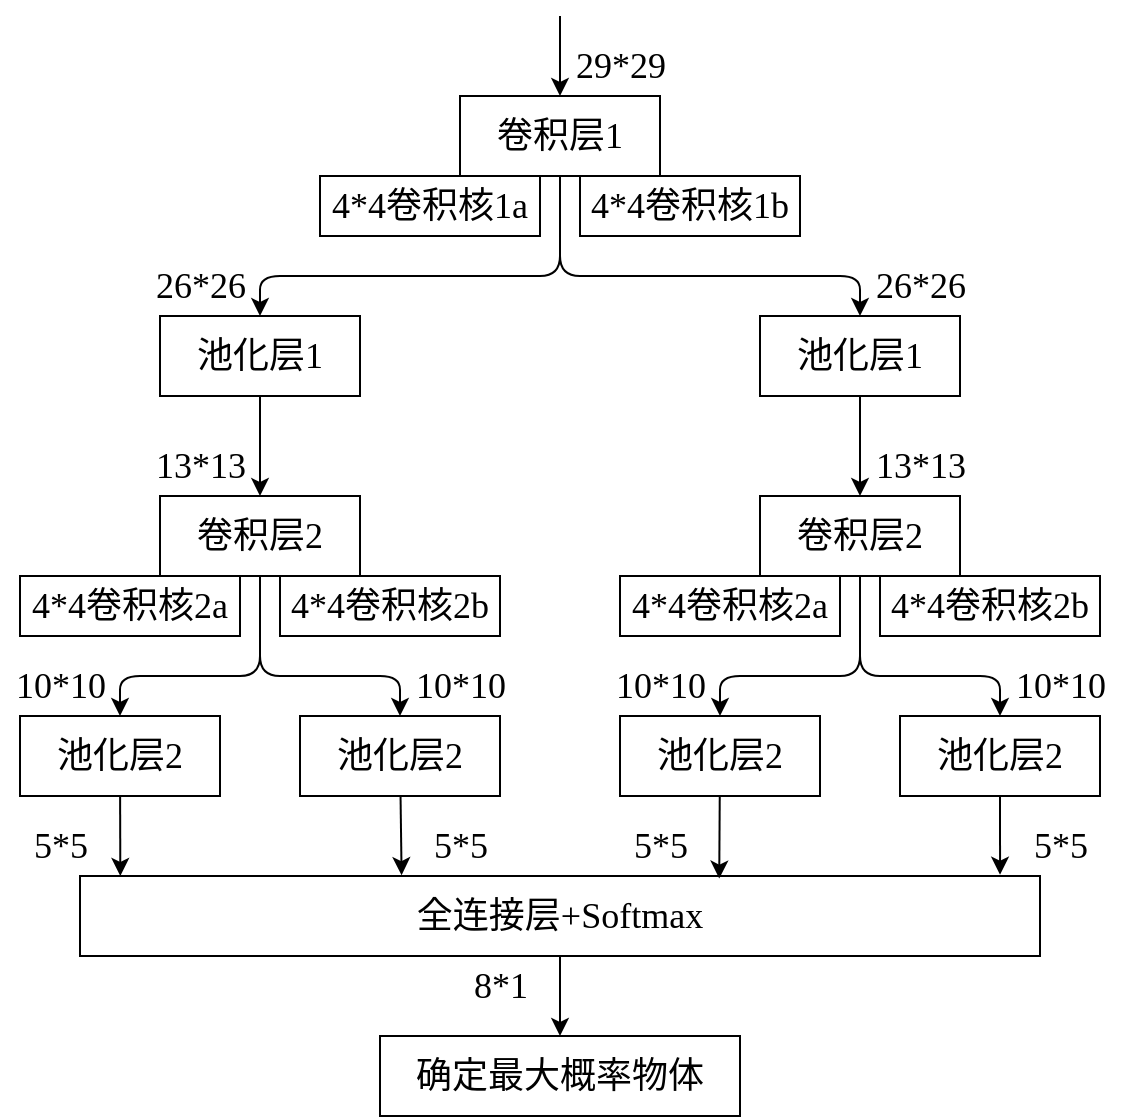<mxfile scale="10" border="0">
    <diagram id="Jf5RHwIwj3P055EiEldz" name="第 1 页">
        <mxGraphModel dx="801" dy="453" grid="1" gridSize="10" guides="1" tooltips="1" connect="1" arrows="1" fold="1" page="1" pageScale="1" pageWidth="1169" pageHeight="1654" math="0" shadow="0">
            <root>
                <mxCell id="0"/>
                <mxCell id="1" parent="0"/>
                <mxCell id="2010" style="edgeStyle=none;html=1;entryX=0.5;entryY=0;entryDx=0;entryDy=0;fontFamily=Times New Roman;fontSize=18;" parent="1" source="2004" target="2006" edge="1">
                    <mxGeometry relative="1" as="geometry">
                        <Array as="points">
                            <mxPoint x="680" y="580"/>
                            <mxPoint x="680" y="610"/>
                            <mxPoint x="530" y="610"/>
                        </Array>
                    </mxGeometry>
                </mxCell>
                <mxCell id="2058" style="edgeStyle=none;html=1;entryX=0.5;entryY=0;entryDx=0;entryDy=0;fontFamily=Times New Roman;fontSource=https%3A%2F%2Ffonts.googleapis.com%2Fcss%3Ffamily%3D%25E5%25AE%258B%25E4%25BD%2593;fontSize=18;" parent="1" source="2004" target="2035" edge="1">
                    <mxGeometry relative="1" as="geometry">
                        <Array as="points">
                            <mxPoint x="680" y="610"/>
                            <mxPoint x="830" y="610"/>
                        </Array>
                    </mxGeometry>
                </mxCell>
                <mxCell id="2004" value="&lt;font data-font-src=&quot;https://fonts.googleapis.com/css?family=%E5%AE%8B%E4%BD%93&quot;&gt;卷积层&lt;/font&gt;&lt;span style=&quot;font-family: &amp;#34;times new roman&amp;#34;&quot;&gt;1&lt;/span&gt;" style="rounded=0;whiteSpace=wrap;html=1;fontFamily=宋体;fontSource=https%3A%2F%2Ffonts.googleapis.com%2Fcss%3Ffamily%3D%25E5%25AE%258B%25E4%25BD%2593;fontSize=18;fillColor=#FFFFFF;" parent="1" vertex="1">
                    <mxGeometry x="630" y="520" width="100" height="40" as="geometry"/>
                </mxCell>
                <mxCell id="2006" value="池化层&lt;span style=&quot;font-family: &amp;#34;times new roman&amp;#34;&quot;&gt;1&lt;/span&gt;" style="rounded=0;whiteSpace=wrap;html=1;fontFamily=宋体;fontSource=https%3A%2F%2Ffonts.googleapis.com%2Fcss%3Ffamily%3D%25E5%25AE%258B%25E4%25BD%2593;fontSize=18;fillColor=#FFFFFF;" parent="1" vertex="1">
                    <mxGeometry x="480" y="630" width="100" height="40" as="geometry"/>
                </mxCell>
                <mxCell id="2007" value="&lt;font data-font-src=&quot;https://fonts.googleapis.com/css?family=%E5%AE%8B%E4%BD%93&quot;&gt;&lt;font face=&quot;Times New Roman&quot;&gt;4*4&lt;/font&gt;卷积核&lt;font face=&quot;Times New Roman&quot;&gt;1a&lt;/font&gt;&lt;br&gt;&lt;/font&gt;" style="rounded=0;whiteSpace=wrap;html=1;fontFamily=宋体;fontSource=https%3A%2F%2Ffonts.googleapis.com%2Fcss%3Ffamily%3D%25E5%25AE%258B%25E4%25BD%2593;fontSize=18;fillColor=#FFFFFF;" parent="1" vertex="1">
                    <mxGeometry x="560" y="560" width="110" height="30" as="geometry"/>
                </mxCell>
                <mxCell id="2008" value="" style="endArrow=classic;html=1;fontFamily=宋体;fontSource=https%3A%2F%2Ffonts.googleapis.com%2Fcss%3Ffamily%3D%25E5%25AE%258B%25E4%25BD%2593;fontSize=18;entryX=0.5;entryY=0;entryDx=0;entryDy=0;" parent="1" target="2004" edge="1">
                    <mxGeometry width="50" height="50" relative="1" as="geometry">
                        <mxPoint x="680" y="480" as="sourcePoint"/>
                        <mxPoint x="750" y="520" as="targetPoint"/>
                    </mxGeometry>
                </mxCell>
                <mxCell id="2009" value="&lt;span style=&quot;font-family: &amp;#34;times new roman&amp;#34;&quot;&gt;29*29&lt;/span&gt;" style="text;html=1;align=center;verticalAlign=middle;resizable=0;points=[];autosize=1;strokeColor=none;fillColor=none;fontSize=18;fontFamily=宋体;" parent="1" vertex="1">
                    <mxGeometry x="680" y="490" width="60" height="30" as="geometry"/>
                </mxCell>
                <mxCell id="2011" value="&lt;span style=&quot;font-family: &amp;#34;times new roman&amp;#34;&quot;&gt;26*26&lt;/span&gt;" style="text;html=1;align=center;verticalAlign=middle;resizable=0;points=[];autosize=1;strokeColor=none;fillColor=none;fontSize=18;fontFamily=宋体;" parent="1" vertex="1">
                    <mxGeometry x="470" y="600" width="60" height="30" as="geometry"/>
                </mxCell>
                <mxCell id="2012" style="edgeStyle=none;html=1;entryX=0.5;entryY=0;entryDx=0;entryDy=0;fontFamily=Times New Roman;fontSize=18;" parent="1" source="2013" target="2014" edge="1">
                    <mxGeometry relative="1" as="geometry">
                        <Array as="points">
                            <mxPoint x="530" y="810"/>
                            <mxPoint x="460" y="810"/>
                        </Array>
                    </mxGeometry>
                </mxCell>
                <mxCell id="2021" style="edgeStyle=none;html=1;entryX=0.5;entryY=0;entryDx=0;entryDy=0;fontFamily=Times New Roman;fontSize=18;" parent="1" source="2013" target="2020" edge="1">
                    <mxGeometry relative="1" as="geometry">
                        <Array as="points">
                            <mxPoint x="530" y="810"/>
                            <mxPoint x="600" y="810"/>
                        </Array>
                    </mxGeometry>
                </mxCell>
                <mxCell id="2013" value="&lt;font data-font-src=&quot;https://fonts.googleapis.com/css?family=%E5%AE%8B%E4%BD%93&quot;&gt;卷积层&lt;/font&gt;&lt;span style=&quot;font-family: &amp;#34;times new roman&amp;#34;&quot;&gt;2&lt;/span&gt;" style="rounded=0;whiteSpace=wrap;html=1;fontFamily=宋体;fontSource=https%3A%2F%2Ffonts.googleapis.com%2Fcss%3Ffamily%3D%25E5%25AE%258B%25E4%25BD%2593;fontSize=18;fillColor=#FFFFFF;" parent="1" vertex="1">
                    <mxGeometry x="480" y="720" width="100" height="40" as="geometry"/>
                </mxCell>
                <mxCell id="2063" style="edgeStyle=none;html=1;entryX=0.042;entryY=0;entryDx=0;entryDy=0;entryPerimeter=0;fontFamily=Times New Roman;fontSource=https%3A%2F%2Ffonts.googleapis.com%2Fcss%3Ffamily%3D%25E5%25AE%258B%25E4%25BD%2593;fontSize=18;" parent="1" source="2014" target="2023" edge="1">
                    <mxGeometry relative="1" as="geometry"/>
                </mxCell>
                <mxCell id="2014" value="池化层&lt;span style=&quot;font-family: &amp;#34;times new roman&amp;#34;&quot;&gt;2&lt;/span&gt;" style="rounded=0;whiteSpace=wrap;html=1;fontFamily=宋体;fontSource=https%3A%2F%2Ffonts.googleapis.com%2Fcss%3Ffamily%3D%25E5%25AE%258B%25E4%25BD%2593;fontSize=18;fillColor=#FFFFFF;" parent="1" vertex="1">
                    <mxGeometry x="410" y="830" width="100" height="40" as="geometry"/>
                </mxCell>
                <mxCell id="2015" value="&lt;font data-font-src=&quot;https://fonts.googleapis.com/css?family=%E5%AE%8B%E4%BD%93&quot;&gt;&lt;span style=&quot;font-family: &amp;#34;times new roman&amp;#34;&quot;&gt;4*4&lt;/span&gt;卷积核&lt;font face=&quot;Times New Roman&quot;&gt;2b&lt;/font&gt;&lt;br&gt;&lt;/font&gt;" style="rounded=0;whiteSpace=wrap;html=1;fontFamily=宋体;fontSource=https%3A%2F%2Ffonts.googleapis.com%2Fcss%3Ffamily%3D%25E5%25AE%258B%25E4%25BD%2593;fontSize=18;fillColor=#FFFFFF;" parent="1" vertex="1">
                    <mxGeometry x="540" y="760" width="110" height="30" as="geometry"/>
                </mxCell>
                <mxCell id="2016" value="" style="endArrow=classic;html=1;fontFamily=宋体;fontSource=https%3A%2F%2Ffonts.googleapis.com%2Fcss%3Ffamily%3D%25E5%25AE%258B%25E4%25BD%2593;fontSize=18;entryX=0.5;entryY=0;entryDx=0;entryDy=0;exitX=0.5;exitY=1;exitDx=0;exitDy=0;" parent="1" source="2006" target="2013" edge="1">
                    <mxGeometry width="50" height="50" relative="1" as="geometry">
                        <mxPoint x="530" y="690" as="sourcePoint"/>
                        <mxPoint x="600" y="730" as="targetPoint"/>
                    </mxGeometry>
                </mxCell>
                <mxCell id="2017" value="&lt;span style=&quot;font-family: &amp;#34;times new roman&amp;#34;&quot;&gt;13*13&lt;/span&gt;" style="text;html=1;align=center;verticalAlign=middle;resizable=0;points=[];autosize=1;strokeColor=none;fillColor=none;fontSize=18;fontFamily=宋体;" parent="1" vertex="1">
                    <mxGeometry x="470" y="690" width="60" height="30" as="geometry"/>
                </mxCell>
                <mxCell id="2018" value="&lt;span style=&quot;font-family: &amp;#34;times new roman&amp;#34;&quot;&gt;10*10&lt;/span&gt;" style="text;html=1;align=center;verticalAlign=middle;resizable=0;points=[];autosize=1;strokeColor=none;fillColor=none;fontSize=18;fontFamily=宋体;" parent="1" vertex="1">
                    <mxGeometry x="400" y="800" width="60" height="30" as="geometry"/>
                </mxCell>
                <mxCell id="2019" value="&lt;font data-font-src=&quot;https://fonts.googleapis.com/css?family=%E5%AE%8B%E4%BD%93&quot;&gt;&lt;font face=&quot;Times New Roman&quot;&gt;4*4&lt;/font&gt;卷积核&lt;font face=&quot;Times New Roman&quot;&gt;2a&lt;/font&gt;&lt;br&gt;&lt;/font&gt;" style="rounded=0;whiteSpace=wrap;html=1;fontFamily=宋体;fontSource=https%3A%2F%2Ffonts.googleapis.com%2Fcss%3Ffamily%3D%25E5%25AE%258B%25E4%25BD%2593;fontSize=18;fillColor=#FFFFFF;" parent="1" vertex="1">
                    <mxGeometry x="410" y="760" width="110" height="30" as="geometry"/>
                </mxCell>
                <mxCell id="2064" style="edgeStyle=none;html=1;entryX=0.335;entryY=-0.01;entryDx=0;entryDy=0;entryPerimeter=0;fontFamily=Times New Roman;fontSource=https%3A%2F%2Ffonts.googleapis.com%2Fcss%3Ffamily%3D%25E5%25AE%258B%25E4%25BD%2593;fontSize=18;" parent="1" source="2020" target="2023" edge="1">
                    <mxGeometry relative="1" as="geometry"/>
                </mxCell>
                <mxCell id="2020" value="池化层&lt;span style=&quot;font-family: &amp;#34;times new roman&amp;#34;&quot;&gt;2&lt;/span&gt;" style="rounded=0;whiteSpace=wrap;html=1;fontFamily=宋体;fontSource=https%3A%2F%2Ffonts.googleapis.com%2Fcss%3Ffamily%3D%25E5%25AE%258B%25E4%25BD%2593;fontSize=18;fillColor=#FFFFFF;" parent="1" vertex="1">
                    <mxGeometry x="550" y="830" width="100" height="40" as="geometry"/>
                </mxCell>
                <mxCell id="2022" value="&lt;span style=&quot;font-family: &amp;#34;times new roman&amp;#34;&quot;&gt;10*10&lt;/span&gt;" style="text;html=1;align=center;verticalAlign=middle;resizable=0;points=[];autosize=1;strokeColor=none;fillColor=none;fontSize=18;fontFamily=宋体;" parent="1" vertex="1">
                    <mxGeometry x="600" y="800" width="60" height="30" as="geometry"/>
                </mxCell>
                <mxCell id="2023" value="全连接层+&lt;span style=&quot;font-family: &amp;#34;times new roman&amp;#34;&quot;&gt;Softmax&lt;/span&gt;" style="rounded=0;whiteSpace=wrap;html=1;fontFamily=宋体;fontSource=https%3A%2F%2Ffonts.googleapis.com%2Fcss%3Ffamily%3D%25E5%25AE%258B%25E4%25BD%2593;fontSize=18;fillColor=#FFFFFF;" parent="1" vertex="1">
                    <mxGeometry x="440" y="910" width="480" height="40" as="geometry"/>
                </mxCell>
                <mxCell id="2026" value="&lt;span style=&quot;font-family: &amp;#34;times new roman&amp;#34;&quot;&gt;5*5&lt;/span&gt;" style="text;html=1;align=center;verticalAlign=middle;resizable=0;points=[];autosize=1;strokeColor=none;fillColor=none;fontSize=18;fontFamily=宋体;" parent="1" vertex="1">
                    <mxGeometry x="410" y="880" width="40" height="30" as="geometry"/>
                </mxCell>
                <mxCell id="2027" value="&lt;span style=&quot;font-family: &amp;#34;times new roman&amp;#34;&quot;&gt;5*5&lt;/span&gt;" style="text;html=1;align=center;verticalAlign=middle;resizable=0;points=[];autosize=1;strokeColor=none;fillColor=none;fontSize=18;fontFamily=宋体;" parent="1" vertex="1">
                    <mxGeometry x="610" y="880" width="40" height="30" as="geometry"/>
                </mxCell>
                <mxCell id="2067" style="edgeStyle=none;html=1;entryX=0.5;entryY=0;entryDx=0;entryDy=0;fontFamily=宋体;fontSource=https%3A%2F%2Ffonts.googleapis.com%2Fcss%3Ffamily%3D%25E5%25AE%258B%25E4%25BD%2593;fontSize=18;" parent="1" target="2066" edge="1">
                    <mxGeometry relative="1" as="geometry">
                        <mxPoint x="680" y="950" as="sourcePoint"/>
                    </mxGeometry>
                </mxCell>
                <mxCell id="2032" value="&lt;span style=&quot;font-family: &amp;#34;times new roman&amp;#34;&quot;&gt;8*1&lt;/span&gt;" style="text;html=1;align=center;verticalAlign=middle;resizable=0;points=[];autosize=1;strokeColor=none;fillColor=none;fontSize=18;fontFamily=宋体;" parent="1" vertex="1">
                    <mxGeometry x="630" y="950" width="40" height="30" as="geometry"/>
                </mxCell>
                <mxCell id="2035" value="池化层&lt;span style=&quot;font-family: &amp;#34;times new roman&amp;#34;&quot;&gt;1&lt;/span&gt;" style="rounded=0;whiteSpace=wrap;html=1;fontFamily=宋体;fontSource=https%3A%2F%2Ffonts.googleapis.com%2Fcss%3Ffamily%3D%25E5%25AE%258B%25E4%25BD%2593;fontSize=18;fillColor=#FFFFFF;" parent="1" vertex="1">
                    <mxGeometry x="780" y="630" width="100" height="40" as="geometry"/>
                </mxCell>
                <mxCell id="2036" style="edgeStyle=none;html=1;entryX=0.5;entryY=0;entryDx=0;entryDy=0;fontFamily=Times New Roman;fontSize=18;" parent="1" source="2038" target="2040" edge="1">
                    <mxGeometry relative="1" as="geometry">
                        <Array as="points">
                            <mxPoint x="830" y="810"/>
                            <mxPoint x="760" y="810"/>
                        </Array>
                    </mxGeometry>
                </mxCell>
                <mxCell id="2037" style="edgeStyle=none;html=1;entryX=0.5;entryY=0;entryDx=0;entryDy=0;fontFamily=Times New Roman;fontSize=18;" parent="1" source="2038" target="2047" edge="1">
                    <mxGeometry relative="1" as="geometry">
                        <Array as="points">
                            <mxPoint x="830" y="810"/>
                            <mxPoint x="900" y="810"/>
                        </Array>
                    </mxGeometry>
                </mxCell>
                <mxCell id="2038" value="&lt;font data-font-src=&quot;https://fonts.googleapis.com/css?family=%E5%AE%8B%E4%BD%93&quot;&gt;卷积层&lt;/font&gt;&lt;span style=&quot;font-family: &amp;#34;times new roman&amp;#34;&quot;&gt;2&lt;/span&gt;" style="rounded=0;whiteSpace=wrap;html=1;fontFamily=宋体;fontSource=https%3A%2F%2Ffonts.googleapis.com%2Fcss%3Ffamily%3D%25E5%25AE%258B%25E4%25BD%2593;fontSize=18;fillColor=#FFFFFF;" parent="1" vertex="1">
                    <mxGeometry x="780" y="720" width="100" height="40" as="geometry"/>
                </mxCell>
                <mxCell id="2039" style="edgeStyle=none;html=1;entryX=0.109;entryY=0.032;entryDx=0;entryDy=0;entryPerimeter=0;fontFamily=Times New Roman;fontSize=18;" parent="1" source="2040" edge="1">
                    <mxGeometry relative="1" as="geometry">
                        <mxPoint x="759.62" y="911.28" as="targetPoint"/>
                    </mxGeometry>
                </mxCell>
                <mxCell id="2040" value="池化层&lt;span style=&quot;font-family: &amp;#34;times new roman&amp;#34;&quot;&gt;2&lt;/span&gt;" style="rounded=0;whiteSpace=wrap;html=1;fontFamily=宋体;fontSource=https%3A%2F%2Ffonts.googleapis.com%2Fcss%3Ffamily%3D%25E5%25AE%258B%25E4%25BD%2593;fontSize=18;fillColor=#FFFFFF;" parent="1" vertex="1">
                    <mxGeometry x="710" y="830" width="100" height="40" as="geometry"/>
                </mxCell>
                <mxCell id="2041" value="&lt;font data-font-src=&quot;https://fonts.googleapis.com/css?family=%E5%AE%8B%E4%BD%93&quot;&gt;&lt;span style=&quot;font-family: &amp;#34;times new roman&amp;#34;&quot;&gt;4*4&lt;/span&gt;卷积核&lt;font face=&quot;Times New Roman&quot;&gt;2b&lt;/font&gt;&lt;br&gt;&lt;/font&gt;" style="rounded=0;whiteSpace=wrap;html=1;fontFamily=宋体;fontSource=https%3A%2F%2Ffonts.googleapis.com%2Fcss%3Ffamily%3D%25E5%25AE%258B%25E4%25BD%2593;fontSize=18;fillColor=#FFFFFF;" parent="1" vertex="1">
                    <mxGeometry x="840" y="760" width="110" height="30" as="geometry"/>
                </mxCell>
                <mxCell id="2042" value="" style="endArrow=classic;html=1;fontFamily=宋体;fontSource=https%3A%2F%2Ffonts.googleapis.com%2Fcss%3Ffamily%3D%25E5%25AE%258B%25E4%25BD%2593;fontSize=18;entryX=0.5;entryY=0;entryDx=0;entryDy=0;exitX=0.5;exitY=1;exitDx=0;exitDy=0;" parent="1" source="2035" target="2038" edge="1">
                    <mxGeometry width="50" height="50" relative="1" as="geometry">
                        <mxPoint x="830" y="690" as="sourcePoint"/>
                        <mxPoint x="900" y="730" as="targetPoint"/>
                    </mxGeometry>
                </mxCell>
                <mxCell id="2043" value="&lt;span style=&quot;font-family: &amp;#34;times new roman&amp;#34;&quot;&gt;13*13&lt;/span&gt;" style="text;html=1;align=center;verticalAlign=middle;resizable=0;points=[];autosize=1;strokeColor=none;fillColor=none;fontSize=18;fontFamily=宋体;" parent="1" vertex="1">
                    <mxGeometry x="830" y="690" width="60" height="30" as="geometry"/>
                </mxCell>
                <mxCell id="2044" value="&lt;span style=&quot;font-family: &amp;#34;times new roman&amp;#34;&quot;&gt;10*10&lt;/span&gt;" style="text;html=1;align=center;verticalAlign=middle;resizable=0;points=[];autosize=1;strokeColor=none;fillColor=none;fontSize=18;fontFamily=宋体;" parent="1" vertex="1">
                    <mxGeometry x="700" y="800" width="60" height="30" as="geometry"/>
                </mxCell>
                <mxCell id="2045" value="&lt;font data-font-src=&quot;https://fonts.googleapis.com/css?family=%E5%AE%8B%E4%BD%93&quot;&gt;&lt;span style=&quot;font-family: &amp;#34;times new roman&amp;#34;&quot;&gt;4*4&lt;/span&gt;卷积核&lt;font face=&quot;Times New Roman&quot;&gt;2a&lt;/font&gt;&lt;br&gt;&lt;/font&gt;" style="rounded=0;whiteSpace=wrap;html=1;fontFamily=宋体;fontSource=https%3A%2F%2Ffonts.googleapis.com%2Fcss%3Ffamily%3D%25E5%25AE%258B%25E4%25BD%2593;fontSize=18;fillColor=#FFFFFF;" parent="1" vertex="1">
                    <mxGeometry x="710" y="760" width="110" height="30" as="geometry"/>
                </mxCell>
                <mxCell id="2046" style="edgeStyle=none;html=1;entryX=0.889;entryY=-0.016;entryDx=0;entryDy=0;entryPerimeter=0;fontFamily=Times New Roman;fontSize=18;" parent="1" source="2047" edge="1">
                    <mxGeometry relative="1" as="geometry">
                        <mxPoint x="900.02" y="909.36" as="targetPoint"/>
                    </mxGeometry>
                </mxCell>
                <mxCell id="2047" value="池化层&lt;span style=&quot;font-family: &amp;#34;times new roman&amp;#34;&quot;&gt;2&lt;/span&gt;" style="rounded=0;whiteSpace=wrap;html=1;fontFamily=宋体;fontSource=https%3A%2F%2Ffonts.googleapis.com%2Fcss%3Ffamily%3D%25E5%25AE%258B%25E4%25BD%2593;fontSize=18;fillColor=#FFFFFF;" parent="1" vertex="1">
                    <mxGeometry x="850" y="830" width="100" height="40" as="geometry"/>
                </mxCell>
                <mxCell id="2048" value="&lt;span style=&quot;font-family: &amp;#34;times new roman&amp;#34;&quot;&gt;10*10&lt;/span&gt;" style="text;html=1;align=center;verticalAlign=middle;resizable=0;points=[];autosize=1;strokeColor=none;fillColor=none;fontSize=18;fontFamily=宋体;" parent="1" vertex="1">
                    <mxGeometry x="900" y="800" width="60" height="30" as="geometry"/>
                </mxCell>
                <mxCell id="2051" value="&lt;span style=&quot;font-family: &amp;#34;times new roman&amp;#34;&quot;&gt;5*5&lt;/span&gt;" style="text;html=1;align=center;verticalAlign=middle;resizable=0;points=[];autosize=1;strokeColor=none;fillColor=none;fontSize=18;fontFamily=宋体;" parent="1" vertex="1">
                    <mxGeometry x="710" y="880" width="40" height="30" as="geometry"/>
                </mxCell>
                <mxCell id="2052" value="&lt;span style=&quot;font-family: &amp;#34;times new roman&amp;#34;&quot;&gt;5*5&lt;/span&gt;" style="text;html=1;align=center;verticalAlign=middle;resizable=0;points=[];autosize=1;strokeColor=none;fillColor=none;fontSize=18;fontFamily=宋体;" parent="1" vertex="1">
                    <mxGeometry x="910" y="880" width="40" height="30" as="geometry"/>
                </mxCell>
                <mxCell id="2057" value="&lt;font data-font-src=&quot;https://fonts.googleapis.com/css?family=%E5%AE%8B%E4%BD%93&quot;&gt;&lt;font face=&quot;Times New Roman&quot;&gt;4*4&lt;/font&gt;卷积核&lt;font face=&quot;Times New Roman&quot;&gt;1b&lt;/font&gt;&lt;br&gt;&lt;/font&gt;" style="rounded=0;whiteSpace=wrap;html=1;fontFamily=宋体;fontSource=https%3A%2F%2Ffonts.googleapis.com%2Fcss%3Ffamily%3D%25E5%25AE%258B%25E4%25BD%2593;fontSize=18;fillColor=#FFFFFF;" parent="1" vertex="1">
                    <mxGeometry x="690" y="560" width="110" height="30" as="geometry"/>
                </mxCell>
                <mxCell id="2059" value="&lt;span style=&quot;font-family: &amp;#34;times new roman&amp;#34;&quot;&gt;26*26&lt;/span&gt;" style="text;html=1;align=center;verticalAlign=middle;resizable=0;points=[];autosize=1;strokeColor=none;fillColor=none;fontSize=18;fontFamily=宋体;" parent="1" vertex="1">
                    <mxGeometry x="830" y="600" width="60" height="30" as="geometry"/>
                </mxCell>
                <mxCell id="2066" value="确定最大概率物体" style="rounded=0;whiteSpace=wrap;html=1;fontFamily=宋体;fontSource=https%3A%2F%2Ffonts.googleapis.com%2Fcss%3Ffamily%3D%25E5%25AE%258B%25E4%25BD%2593;fontSize=18;fillColor=#FFFFFF;" parent="1" vertex="1">
                    <mxGeometry x="590" y="990" width="180" height="40" as="geometry"/>
                </mxCell>
            </root>
        </mxGraphModel>
    </diagram>
</mxfile>